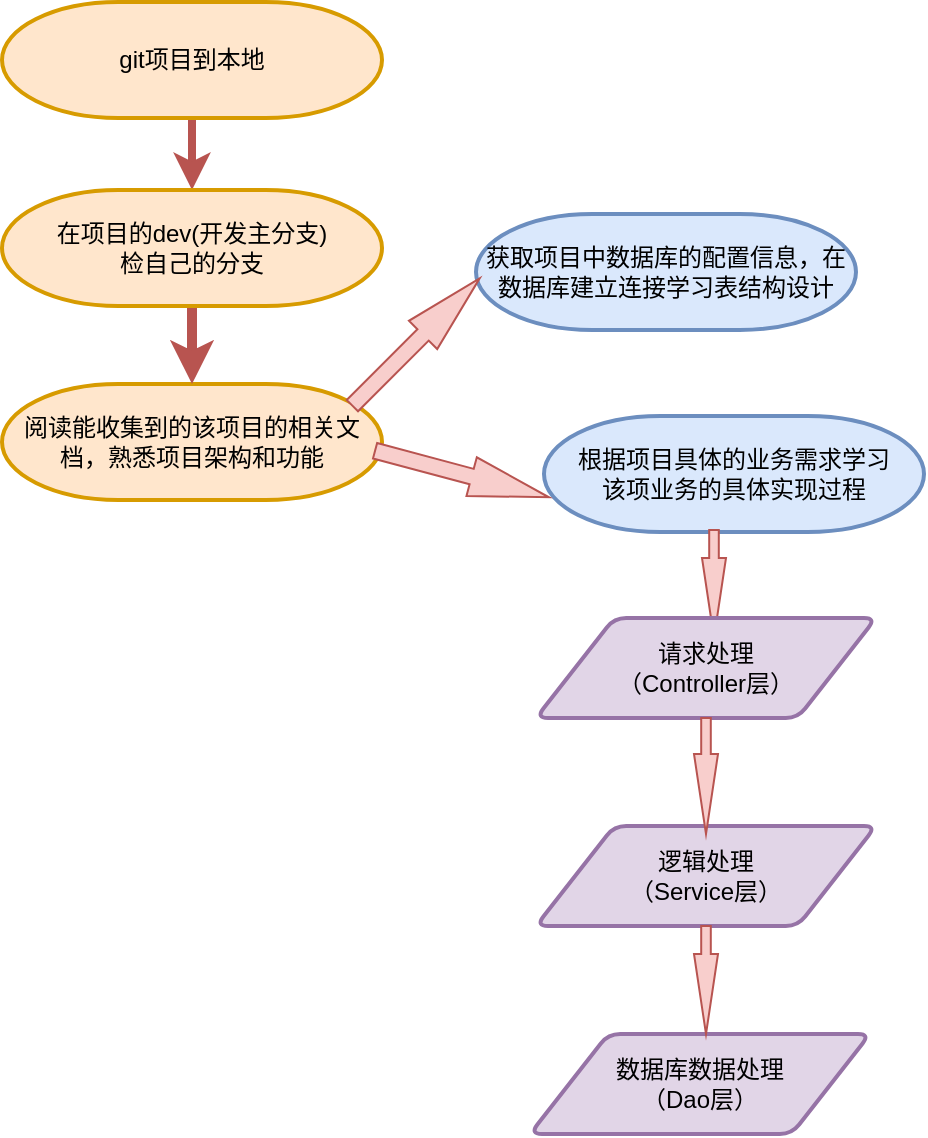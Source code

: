 <mxfile version="21.2.1" type="github">
  <diagram name="第 1 页" id="IzAHfQofP7M0hh21eSk1">
    <mxGraphModel dx="1221" dy="620" grid="1" gridSize="10" guides="1" tooltips="1" connect="1" arrows="1" fold="1" page="1" pageScale="1" pageWidth="827" pageHeight="1169" math="0" shadow="0">
      <root>
        <mxCell id="0" />
        <mxCell id="1" parent="0" />
        <mxCell id="ZmP4rZsU_zYs1s5I1XW7-10" style="edgeStyle=orthogonalEdgeStyle;rounded=0;orthogonalLoop=1;jettySize=auto;html=1;exitX=0.5;exitY=1;exitDx=0;exitDy=0;exitPerimeter=0;entryX=0.5;entryY=0;entryDx=0;entryDy=0;entryPerimeter=0;strokeWidth=4;fillColor=#f8cecc;strokeColor=#b85450;" parent="1" source="ZmP4rZsU_zYs1s5I1XW7-2" target="ZmP4rZsU_zYs1s5I1XW7-8" edge="1">
          <mxGeometry relative="1" as="geometry" />
        </mxCell>
        <mxCell id="ZmP4rZsU_zYs1s5I1XW7-2" value="git项目到本地" style="strokeWidth=2;html=1;shape=mxgraph.flowchart.terminator;whiteSpace=wrap;fillColor=#ffe6cc;strokeColor=#d79b00;" parent="1" vertex="1">
          <mxGeometry x="143" y="184" width="190" height="58" as="geometry" />
        </mxCell>
        <mxCell id="ZmP4rZsU_zYs1s5I1XW7-6" value="根据项目具体的业务需求学习&lt;br&gt;该项业务的具体实现过程" style="strokeWidth=2;html=1;shape=mxgraph.flowchart.terminator;whiteSpace=wrap;fillColor=#dae8fc;strokeColor=#6c8ebf;" parent="1" vertex="1">
          <mxGeometry x="414" y="391" width="190" height="58" as="geometry" />
        </mxCell>
        <mxCell id="ZmP4rZsU_zYs1s5I1XW7-7" value="阅读能收集到的该项目的相关文档，熟悉项目架构和功能" style="strokeWidth=2;html=1;shape=mxgraph.flowchart.terminator;whiteSpace=wrap;fillColor=#ffe6cc;strokeColor=#d79b00;" parent="1" vertex="1">
          <mxGeometry x="143" y="375" width="190" height="58" as="geometry" />
        </mxCell>
        <mxCell id="ZmP4rZsU_zYs1s5I1XW7-14" style="edgeStyle=orthogonalEdgeStyle;rounded=0;orthogonalLoop=1;jettySize=auto;html=1;exitX=0.5;exitY=1;exitDx=0;exitDy=0;exitPerimeter=0;fillColor=#f8cecc;strokeColor=#b85450;strokeWidth=5;" parent="1" source="ZmP4rZsU_zYs1s5I1XW7-8" target="ZmP4rZsU_zYs1s5I1XW7-7" edge="1">
          <mxGeometry relative="1" as="geometry" />
        </mxCell>
        <mxCell id="ZmP4rZsU_zYs1s5I1XW7-8" value="在项目的dev(开发主分支)&lt;br&gt;检自己的分支" style="strokeWidth=2;html=1;shape=mxgraph.flowchart.terminator;whiteSpace=wrap;fillColor=#ffe6cc;strokeColor=#d79b00;" parent="1" vertex="1">
          <mxGeometry x="143" y="278" width="190" height="58" as="geometry" />
        </mxCell>
        <mxCell id="ZmP4rZsU_zYs1s5I1XW7-9" value="获取项目中数据库的配置信息，在数据库建立连接学习表结构设计" style="strokeWidth=2;html=1;shape=mxgraph.flowchart.terminator;whiteSpace=wrap;fillColor=#dae8fc;strokeColor=#6c8ebf;" parent="1" vertex="1">
          <mxGeometry x="380" y="290" width="190" height="58" as="geometry" />
        </mxCell>
        <mxCell id="ZmP4rZsU_zYs1s5I1XW7-20" value="" style="html=1;shadow=0;dashed=0;align=center;verticalAlign=middle;shape=mxgraph.arrows2.arrow;dy=0.6;dx=40;direction=south;notch=0;rotation=-135;fillColor=#f8cecc;strokeColor=#b85450;" parent="1" vertex="1">
          <mxGeometry x="340" y="309" width="20" height="90" as="geometry" />
        </mxCell>
        <mxCell id="ZmP4rZsU_zYs1s5I1XW7-23" value="" style="html=1;shadow=0;dashed=0;align=center;verticalAlign=middle;shape=mxgraph.arrows2.arrow;dy=0.6;dx=40;direction=south;notch=0;rotation=-75;fillColor=#f8cecc;strokeColor=#b85450;" parent="1" vertex="1">
          <mxGeometry x="363" y="375" width="20" height="90" as="geometry" />
        </mxCell>
        <mxCell id="ZmP4rZsU_zYs1s5I1XW7-24" value="" style="html=1;shadow=0;dashed=0;align=center;verticalAlign=middle;shape=mxgraph.arrows2.arrow;dy=0.6;dx=40;direction=south;notch=0;rotation=0;fillColor=#f8cecc;strokeColor=#b85450;" parent="1" vertex="1">
          <mxGeometry x="493" y="448" width="12" height="54" as="geometry" />
        </mxCell>
        <mxCell id="ZmP4rZsU_zYs1s5I1XW7-31" value="数据库数据处理&lt;br&gt;（Dao层）" style="shape=parallelogram;html=1;strokeWidth=2;perimeter=parallelogramPerimeter;whiteSpace=wrap;rounded=1;arcSize=12;size=0.23;fillColor=#e1d5e7;strokeColor=#9673a6;" parent="1" vertex="1">
          <mxGeometry x="407" y="700" width="170" height="50" as="geometry" />
        </mxCell>
        <mxCell id="ZmP4rZsU_zYs1s5I1XW7-32" value="逻辑处理&lt;br&gt;（Service层）" style="shape=parallelogram;html=1;strokeWidth=2;perimeter=parallelogramPerimeter;whiteSpace=wrap;rounded=1;arcSize=12;size=0.23;fillColor=#e1d5e7;strokeColor=#9673a6;" parent="1" vertex="1">
          <mxGeometry x="410" y="596" width="170" height="50" as="geometry" />
        </mxCell>
        <mxCell id="ZmP4rZsU_zYs1s5I1XW7-33" value="请求处理&lt;br&gt;（Controller层）" style="shape=parallelogram;html=1;strokeWidth=2;perimeter=parallelogramPerimeter;whiteSpace=wrap;rounded=1;arcSize=12;size=0.23;fillColor=#e1d5e7;strokeColor=#9673a6;" parent="1" vertex="1">
          <mxGeometry x="410" y="492" width="170" height="50" as="geometry" />
        </mxCell>
        <mxCell id="ZmP4rZsU_zYs1s5I1XW7-34" value="" style="html=1;shadow=0;dashed=0;align=center;verticalAlign=middle;shape=mxgraph.arrows2.arrow;dy=0.6;dx=40;direction=south;notch=0;rotation=0;fillColor=#f8cecc;strokeColor=#b85450;" parent="1" vertex="1">
          <mxGeometry x="489" y="646" width="12" height="54" as="geometry" />
        </mxCell>
        <mxCell id="ZmP4rZsU_zYs1s5I1XW7-35" value="" style="html=1;shadow=0;dashed=0;align=center;verticalAlign=middle;shape=mxgraph.arrows2.arrow;dy=0.6;dx=40;direction=south;notch=0;rotation=0;fillColor=#f8cecc;strokeColor=#b85450;" parent="1" vertex="1">
          <mxGeometry x="489" y="542" width="12" height="58" as="geometry" />
        </mxCell>
      </root>
    </mxGraphModel>
  </diagram>
</mxfile>
